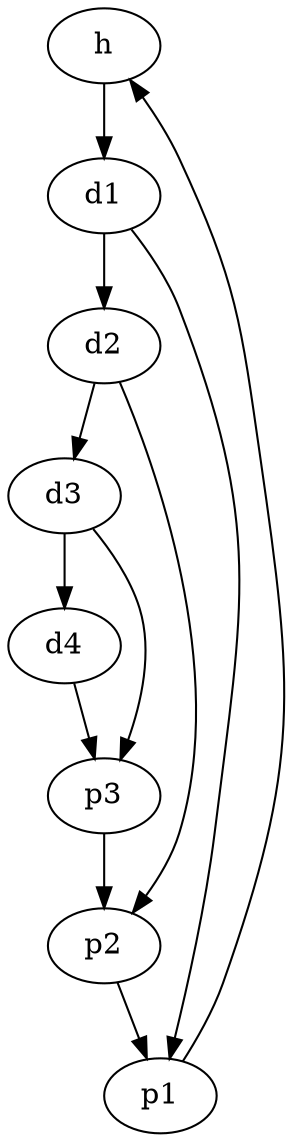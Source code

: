strict digraph  {
h [weight=0];
d1 [weight=3];
d2 [weight=3];
d3 [weight=3];
d4 [weight=3];
p1 [weight=7];
p2 [weight=7];
p3 [weight=7];
h -> d1  [weight=1];
d1 -> d2  [weight=1];
d1 -> p1  [weight=0];
d2 -> d3  [weight=0];
d2 -> p2  [weight=0];
d3 -> d4  [weight=1];
d3 -> p3  [weight=0];
d4 -> p3  [weight=0];
p1 -> h  [weight=0];
p2 -> p1  [weight=0];
p3 -> p2  [weight=1];
}
